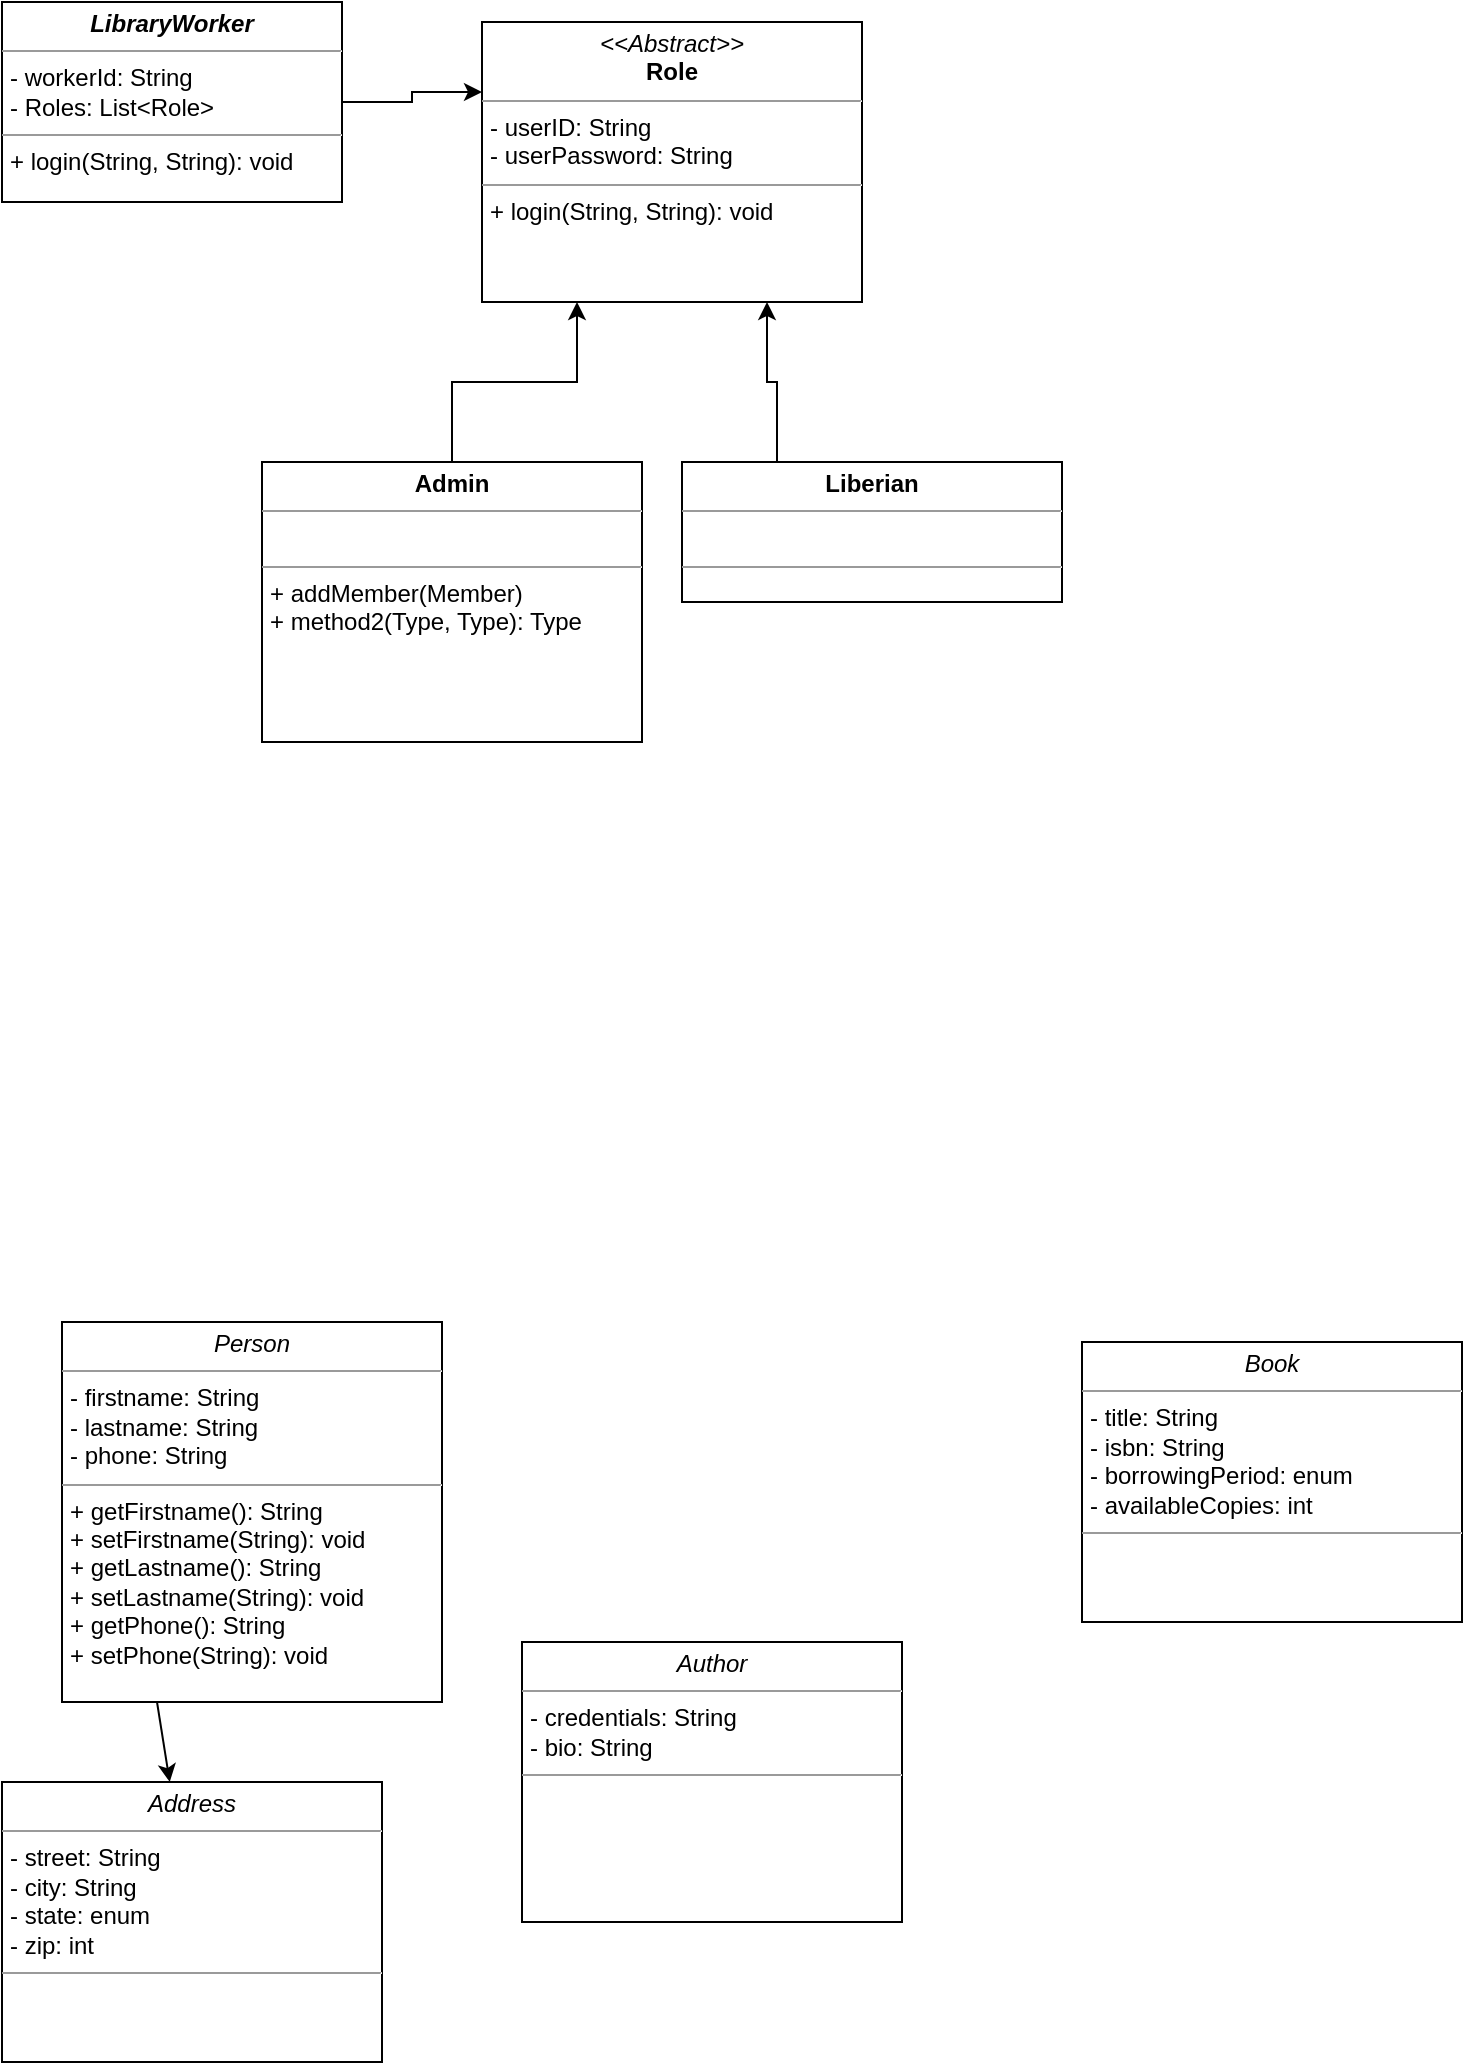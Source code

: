 <mxfile version="12.8.0" type="github">
  <diagram id="C5RBs43oDa-KdzZeNtuy" name="Page-1">
    <mxGraphModel dx="1038" dy="580" grid="1" gridSize="10" guides="1" tooltips="1" connect="1" arrows="1" fold="1" page="1" pageScale="1" pageWidth="827" pageHeight="1169" math="0" shadow="0">
      <root>
        <mxCell id="WIyWlLk6GJQsqaUBKTNV-0" />
        <mxCell id="WIyWlLk6GJQsqaUBKTNV-1" parent="WIyWlLk6GJQsqaUBKTNV-0" />
        <mxCell id="Q8Ta3W_mLMSd2tnhAirj-0" value="&lt;p style=&quot;margin: 0px ; margin-top: 4px ; text-align: center&quot;&gt;&lt;i&gt;&amp;lt;&amp;lt;Abstract&amp;gt;&amp;gt;&lt;/i&gt;&lt;br&gt;&lt;b&gt;Role&lt;/b&gt;&lt;/p&gt;&lt;hr size=&quot;1&quot;&gt;&lt;p style=&quot;margin: 0px ; margin-left: 4px&quot;&gt;- userID: String&lt;br&gt;- userPassword: String&lt;/p&gt;&lt;hr size=&quot;1&quot;&gt;&lt;p style=&quot;margin: 0px ; margin-left: 4px&quot;&gt;+ login(String, String): void&lt;br&gt;&lt;/p&gt;" style="verticalAlign=top;align=left;overflow=fill;fontSize=12;fontFamily=Helvetica;html=1;rounded=0;shadow=0;comic=0;labelBackgroundColor=none;strokeWidth=1" parent="WIyWlLk6GJQsqaUBKTNV-1" vertex="1">
          <mxGeometry x="280" y="70" width="190" height="140" as="geometry" />
        </mxCell>
        <mxCell id="uN18D2bCye-AXupySbT--0" style="edgeStyle=orthogonalEdgeStyle;rounded=0;orthogonalLoop=1;jettySize=auto;html=1;exitX=0.5;exitY=0;exitDx=0;exitDy=0;entryX=0.25;entryY=1;entryDx=0;entryDy=0;" parent="WIyWlLk6GJQsqaUBKTNV-1" source="Q8Ta3W_mLMSd2tnhAirj-1" target="Q8Ta3W_mLMSd2tnhAirj-0" edge="1">
          <mxGeometry relative="1" as="geometry" />
        </mxCell>
        <mxCell id="Q8Ta3W_mLMSd2tnhAirj-1" value="&lt;p style=&quot;margin: 0px ; margin-top: 4px ; text-align: center&quot;&gt;&lt;b&gt;Admin&lt;/b&gt;&lt;/p&gt;&lt;hr size=&quot;1&quot;&gt;&lt;p style=&quot;margin: 0px ; margin-left: 4px&quot;&gt;&lt;br&gt;&lt;/p&gt;&lt;hr size=&quot;1&quot;&gt;&lt;p style=&quot;margin: 0px ; margin-left: 4px&quot;&gt;+ addMember(Member)&lt;br&gt;+ method2(Type, Type): Type&lt;/p&gt;" style="verticalAlign=top;align=left;overflow=fill;fontSize=12;fontFamily=Helvetica;html=1;rounded=0;shadow=0;comic=0;labelBackgroundColor=none;strokeWidth=1" parent="WIyWlLk6GJQsqaUBKTNV-1" vertex="1">
          <mxGeometry x="170" y="290" width="190" height="140" as="geometry" />
        </mxCell>
        <mxCell id="N_WNCTHjJGH0J6ZBHNhc-0" value="&lt;p style=&quot;margin: 0px ; margin-top: 4px ; text-align: center&quot;&gt;&lt;i&gt;Book&lt;/i&gt;&lt;/p&gt;&lt;hr size=&quot;1&quot;&gt;&lt;p style=&quot;margin: 0px ; margin-left: 4px&quot;&gt;- title: String&lt;br&gt;- isbn: String&lt;/p&gt;&lt;p style=&quot;margin: 0px ; margin-left: 4px&quot;&gt;- borrowingPeriod: enum&lt;/p&gt;&lt;p style=&quot;margin: 0px ; margin-left: 4px&quot;&gt;- availableCopies: int&lt;/p&gt;&lt;hr size=&quot;1&quot;&gt;&lt;p style=&quot;margin: 0px ; margin-left: 4px&quot;&gt;&lt;br&gt;&lt;/p&gt;" style="verticalAlign=top;align=left;overflow=fill;fontSize=12;fontFamily=Helvetica;html=1;rounded=0;shadow=0;comic=0;labelBackgroundColor=none;strokeWidth=1" vertex="1" parent="WIyWlLk6GJQsqaUBKTNV-1">
          <mxGeometry x="580" y="730" width="190" height="140" as="geometry" />
        </mxCell>
        <mxCell id="uN18D2bCye-AXupySbT--4" style="edgeStyle=orthogonalEdgeStyle;rounded=0;orthogonalLoop=1;jettySize=auto;html=1;exitX=0.25;exitY=0;exitDx=0;exitDy=0;entryX=0.75;entryY=1;entryDx=0;entryDy=0;" edge="1" parent="WIyWlLk6GJQsqaUBKTNV-1" source="uN18D2bCye-AXupySbT--1" target="Q8Ta3W_mLMSd2tnhAirj-0">
          <mxGeometry relative="1" as="geometry" />
        </mxCell>
        <mxCell id="N_WNCTHjJGH0J6ZBHNhc-1" value="&lt;p style=&quot;margin: 0px ; margin-top: 4px ; text-align: center&quot;&gt;&lt;i&gt;Person&lt;/i&gt;&lt;br&gt;&lt;/p&gt;&lt;hr size=&quot;1&quot;&gt;&lt;p style=&quot;margin: 0px ; margin-left: 4px&quot;&gt;- firstname: String&lt;br&gt;- lastname: String&lt;/p&gt;&lt;p style=&quot;margin: 0px ; margin-left: 4px&quot;&gt;- phone: String&lt;br&gt;&lt;/p&gt;&lt;hr size=&quot;1&quot;&gt;&lt;p style=&quot;margin: 0px ; margin-left: 4px&quot;&gt;+ getFirstname(): String&lt;/p&gt;&lt;p style=&quot;margin: 0px ; margin-left: 4px&quot;&gt;+ setFirstname(String): void&lt;br&gt;&lt;/p&gt;&lt;p style=&quot;margin: 0px 0px 0px 4px&quot;&gt;+ getLastname(): String&lt;/p&gt;&lt;p style=&quot;margin: 0px 0px 0px 4px&quot;&gt;+ setLastname(String): void&lt;br&gt;&lt;/p&gt;&lt;p style=&quot;margin: 0px 0px 0px 4px&quot;&gt;+ getPhone(): String&lt;/p&gt;&lt;p style=&quot;margin: 0px 0px 0px 4px&quot;&gt;+ setPhone(String): void&lt;/p&gt;&lt;p style=&quot;margin: 0px 0px 0px 4px&quot;&gt;&lt;br&gt;&lt;/p&gt;" style="verticalAlign=top;align=left;overflow=fill;fontSize=12;fontFamily=Helvetica;html=1;rounded=0;shadow=0;comic=0;labelBackgroundColor=none;strokeWidth=1" vertex="1" parent="WIyWlLk6GJQsqaUBKTNV-1">
          <mxGeometry x="70" y="720" width="190" height="190" as="geometry" />
        </mxCell>
        <mxCell id="uN18D2bCye-AXupySbT--1" value="&lt;p style=&quot;margin: 0px ; margin-top: 4px ; text-align: center&quot;&gt;&lt;b&gt;Liberian&lt;/b&gt;&lt;/p&gt;&lt;hr size=&quot;1&quot;&gt;&lt;p style=&quot;margin: 0px ; margin-left: 4px&quot;&gt;&lt;br&gt;&lt;/p&gt;&lt;hr size=&quot;1&quot;&gt;&lt;p style=&quot;margin: 0px ; margin-left: 4px&quot;&gt;&lt;br&gt;&lt;/p&gt;" style="verticalAlign=top;align=left;overflow=fill;fontSize=12;fontFamily=Helvetica;html=1;rounded=0;shadow=0;comic=0;labelBackgroundColor=none;strokeWidth=1" vertex="1" parent="WIyWlLk6GJQsqaUBKTNV-1">
          <mxGeometry x="380" y="290" width="190" height="70" as="geometry" />
        </mxCell>
        <mxCell id="N_WNCTHjJGH0J6ZBHNhc-2" value="&lt;p style=&quot;margin: 0px ; margin-top: 4px ; text-align: center&quot;&gt;&lt;i&gt;Address&lt;/i&gt;&lt;/p&gt;&lt;hr size=&quot;1&quot;&gt;&lt;p style=&quot;margin: 0px ; margin-left: 4px&quot;&gt;- street: String&lt;br&gt;- city: String&lt;/p&gt;&lt;p style=&quot;margin: 0px ; margin-left: 4px&quot;&gt;- state: enum&lt;/p&gt;&lt;p style=&quot;margin: 0px ; margin-left: 4px&quot;&gt;- zip: int&lt;/p&gt;&lt;hr size=&quot;1&quot;&gt;&lt;p style=&quot;margin: 0px ; margin-left: 4px&quot;&gt;&lt;br&gt;&lt;/p&gt;" style="verticalAlign=top;align=left;overflow=fill;fontSize=12;fontFamily=Helvetica;html=1;rounded=0;shadow=0;comic=0;labelBackgroundColor=none;strokeWidth=1" vertex="1" parent="WIyWlLk6GJQsqaUBKTNV-1">
          <mxGeometry x="40" y="950" width="190" height="140" as="geometry" />
        </mxCell>
        <mxCell id="uN18D2bCye-AXupySbT--6" style="edgeStyle=orthogonalEdgeStyle;rounded=0;orthogonalLoop=1;jettySize=auto;html=1;exitX=1;exitY=0.5;exitDx=0;exitDy=0;entryX=0;entryY=0.25;entryDx=0;entryDy=0;" edge="1" parent="WIyWlLk6GJQsqaUBKTNV-1" source="uN18D2bCye-AXupySbT--5" target="Q8Ta3W_mLMSd2tnhAirj-0">
          <mxGeometry relative="1" as="geometry" />
        </mxCell>
        <mxCell id="N_WNCTHjJGH0J6ZBHNhc-3" value="" style="endArrow=classic;html=1;exitX=0.25;exitY=1;exitDx=0;exitDy=0;" edge="1" parent="WIyWlLk6GJQsqaUBKTNV-1" source="N_WNCTHjJGH0J6ZBHNhc-1" target="N_WNCTHjJGH0J6ZBHNhc-2">
          <mxGeometry width="50" height="50" relative="1" as="geometry">
            <mxPoint x="390" y="800" as="sourcePoint" />
            <mxPoint x="440" y="750" as="targetPoint" />
          </mxGeometry>
        </mxCell>
        <mxCell id="uN18D2bCye-AXupySbT--5" value="&lt;p style=&quot;margin: 0px ; margin-top: 4px ; text-align: center&quot;&gt;&lt;i&gt;&lt;b&gt;LibraryWorker&lt;/b&gt;&lt;/i&gt;&lt;/p&gt;&lt;hr size=&quot;1&quot;&gt;&lt;p style=&quot;margin: 0px ; margin-left: 4px&quot;&gt;- workerId: String&lt;br&gt;- Roles: List&amp;lt;Role&amp;gt;&lt;/p&gt;&lt;hr size=&quot;1&quot;&gt;&lt;p style=&quot;margin: 0px ; margin-left: 4px&quot;&gt;+ login(String, String): void&lt;br&gt;&lt;/p&gt;" style="verticalAlign=top;align=left;overflow=fill;fontSize=12;fontFamily=Helvetica;html=1;rounded=0;shadow=0;comic=0;labelBackgroundColor=none;strokeWidth=1" vertex="1" parent="WIyWlLk6GJQsqaUBKTNV-1">
          <mxGeometry x="40" y="60" width="170" height="100" as="geometry" />
        </mxCell>
        <mxCell id="N_WNCTHjJGH0J6ZBHNhc-4" value="&lt;p style=&quot;margin: 0px ; margin-top: 4px ; text-align: center&quot;&gt;&lt;i&gt;Author&lt;/i&gt;&lt;/p&gt;&lt;hr size=&quot;1&quot;&gt;&lt;p style=&quot;margin: 0px ; margin-left: 4px&quot;&gt;- credentials: String&lt;br&gt;- bio: String&lt;/p&gt;&lt;hr size=&quot;1&quot;&gt;&lt;p style=&quot;margin: 0px ; margin-left: 4px&quot;&gt;&lt;br&gt;&lt;/p&gt;" style="verticalAlign=top;align=left;overflow=fill;fontSize=12;fontFamily=Helvetica;html=1;rounded=0;shadow=0;comic=0;labelBackgroundColor=none;strokeWidth=1" vertex="1" parent="WIyWlLk6GJQsqaUBKTNV-1">
          <mxGeometry x="300" y="880" width="190" height="140" as="geometry" />
        </mxCell>
      </root>
    </mxGraphModel>
  </diagram>
</mxfile>

